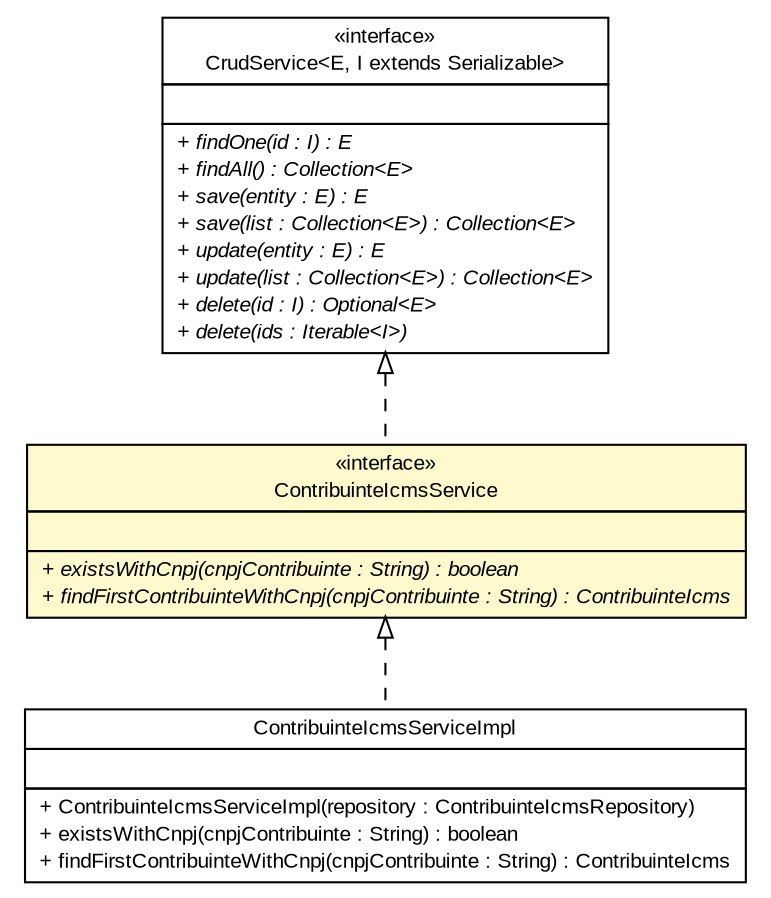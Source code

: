 #!/usr/local/bin/dot
#
# Class diagram 
# Generated by UMLGraph version R5_6 (http://www.umlgraph.org/)
#

digraph G {
	edge [fontname="arial",fontsize=10,labelfontname="arial",labelfontsize=10];
	node [fontname="arial",fontsize=10,shape=plaintext];
	nodesep=0.25;
	ranksep=0.5;
	// br.gov.to.sefaz.business.service.CrudService<E, I extends java.io.Serializable>
	c311162 [label=<<table title="br.gov.to.sefaz.business.service.CrudService" border="0" cellborder="1" cellspacing="0" cellpadding="2" port="p" href="../../../business/service/CrudService.html">
		<tr><td><table border="0" cellspacing="0" cellpadding="1">
<tr><td align="center" balign="center"> &#171;interface&#187; </td></tr>
<tr><td align="center" balign="center"> CrudService&lt;E, I extends Serializable&gt; </td></tr>
		</table></td></tr>
		<tr><td><table border="0" cellspacing="0" cellpadding="1">
<tr><td align="left" balign="left">  </td></tr>
		</table></td></tr>
		<tr><td><table border="0" cellspacing="0" cellpadding="1">
<tr><td align="left" balign="left"><font face="arial italic" point-size="10.0"> + findOne(id : I) : E </font></td></tr>
<tr><td align="left" balign="left"><font face="arial italic" point-size="10.0"> + findAll() : Collection&lt;E&gt; </font></td></tr>
<tr><td align="left" balign="left"><font face="arial italic" point-size="10.0"> + save(entity : E) : E </font></td></tr>
<tr><td align="left" balign="left"><font face="arial italic" point-size="10.0"> + save(list : Collection&lt;E&gt;) : Collection&lt;E&gt; </font></td></tr>
<tr><td align="left" balign="left"><font face="arial italic" point-size="10.0"> + update(entity : E) : E </font></td></tr>
<tr><td align="left" balign="left"><font face="arial italic" point-size="10.0"> + update(list : Collection&lt;E&gt;) : Collection&lt;E&gt; </font></td></tr>
<tr><td align="left" balign="left"><font face="arial italic" point-size="10.0"> + delete(id : I) : Optional&lt;E&gt; </font></td></tr>
<tr><td align="left" balign="left"><font face="arial italic" point-size="10.0"> + delete(ids : Iterable&lt;I&gt;) </font></td></tr>
		</table></td></tr>
		</table>>, URL="../../../business/service/CrudService.html", fontname="arial", fontcolor="black", fontsize=10.0];
	// br.gov.to.sefaz.cci.business.service.ContribuinteIcmsService
	c311479 [label=<<table title="br.gov.to.sefaz.cci.business.service.ContribuinteIcmsService" border="0" cellborder="1" cellspacing="0" cellpadding="2" port="p" bgcolor="lemonChiffon" href="./ContribuinteIcmsService.html">
		<tr><td><table border="0" cellspacing="0" cellpadding="1">
<tr><td align="center" balign="center"> &#171;interface&#187; </td></tr>
<tr><td align="center" balign="center"> ContribuinteIcmsService </td></tr>
		</table></td></tr>
		<tr><td><table border="0" cellspacing="0" cellpadding="1">
<tr><td align="left" balign="left">  </td></tr>
		</table></td></tr>
		<tr><td><table border="0" cellspacing="0" cellpadding="1">
<tr><td align="left" balign="left"><font face="arial italic" point-size="10.0"> + existsWithCnpj(cnpjContribuinte : String) : boolean </font></td></tr>
<tr><td align="left" balign="left"><font face="arial italic" point-size="10.0"> + findFirstContribuinteWithCnpj(cnpjContribuinte : String) : ContribuinteIcms </font></td></tr>
		</table></td></tr>
		</table>>, URL="./ContribuinteIcmsService.html", fontname="arial", fontcolor="black", fontsize=10.0];
	// br.gov.to.sefaz.cci.business.service.impl.ContribuinteIcmsServiceImpl
	c311481 [label=<<table title="br.gov.to.sefaz.cci.business.service.impl.ContribuinteIcmsServiceImpl" border="0" cellborder="1" cellspacing="0" cellpadding="2" port="p" href="./impl/ContribuinteIcmsServiceImpl.html">
		<tr><td><table border="0" cellspacing="0" cellpadding="1">
<tr><td align="center" balign="center"> ContribuinteIcmsServiceImpl </td></tr>
		</table></td></tr>
		<tr><td><table border="0" cellspacing="0" cellpadding="1">
<tr><td align="left" balign="left">  </td></tr>
		</table></td></tr>
		<tr><td><table border="0" cellspacing="0" cellpadding="1">
<tr><td align="left" balign="left"> + ContribuinteIcmsServiceImpl(repository : ContribuinteIcmsRepository) </td></tr>
<tr><td align="left" balign="left"> + existsWithCnpj(cnpjContribuinte : String) : boolean </td></tr>
<tr><td align="left" balign="left"> + findFirstContribuinteWithCnpj(cnpjContribuinte : String) : ContribuinteIcms </td></tr>
		</table></td></tr>
		</table>>, URL="./impl/ContribuinteIcmsServiceImpl.html", fontname="arial", fontcolor="black", fontsize=10.0];
	//br.gov.to.sefaz.cci.business.service.ContribuinteIcmsService implements br.gov.to.sefaz.business.service.CrudService<E, I extends java.io.Serializable>
	c311162:p -> c311479:p [dir=back,arrowtail=empty,style=dashed];
	//br.gov.to.sefaz.cci.business.service.impl.ContribuinteIcmsServiceImpl implements br.gov.to.sefaz.cci.business.service.ContribuinteIcmsService
	c311479:p -> c311481:p [dir=back,arrowtail=empty,style=dashed];
}

